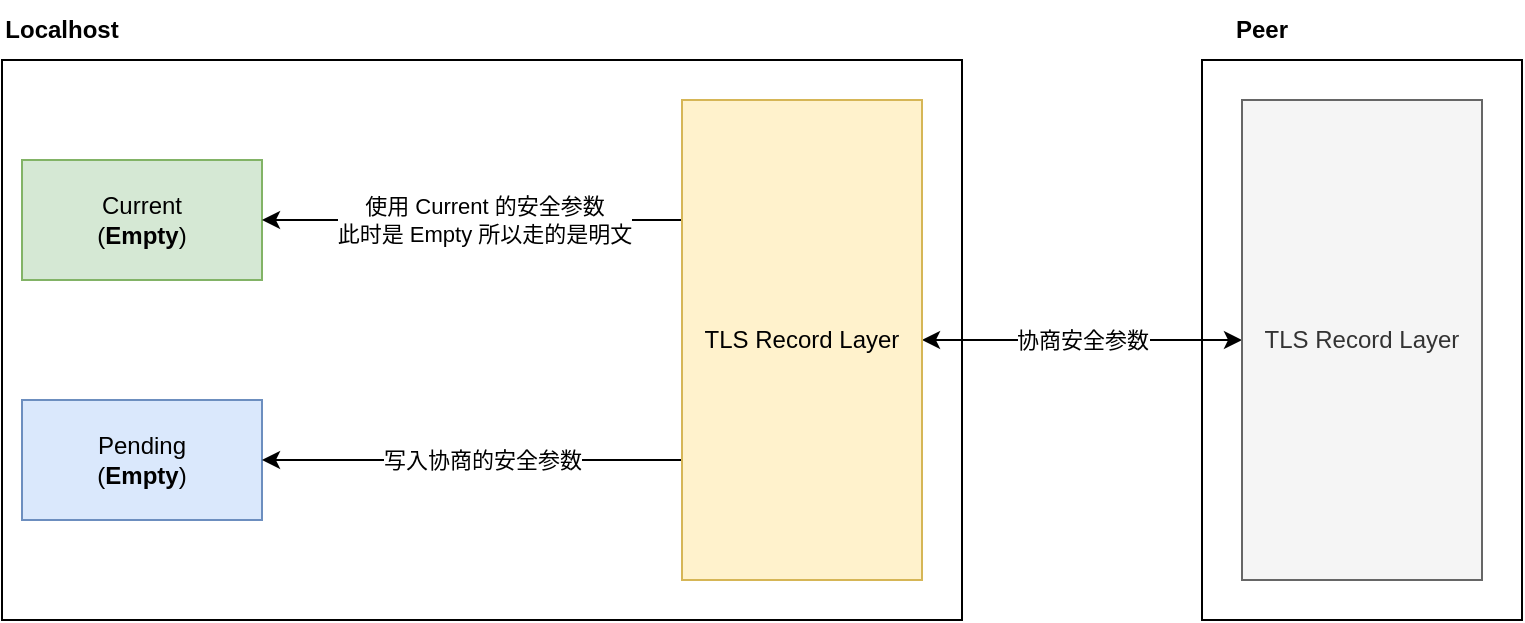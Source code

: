 <mxfile version="20.2.8" type="device"><diagram id="kOfT7vHfEHX9SwHqaGYW" name="第 1 页"><mxGraphModel dx="1038" dy="546" grid="1" gridSize="10" guides="1" tooltips="1" connect="1" arrows="1" fold="1" page="1" pageScale="1" pageWidth="827" pageHeight="1169" math="0" shadow="0"><root><mxCell id="0"/><mxCell id="1" parent="0"/><mxCell id="TLza2ZUhr2-YPL4Xitgf-1" value="" style="rounded=0;whiteSpace=wrap;html=1;" vertex="1" parent="1"><mxGeometry x="650" y="140" width="160" height="280" as="geometry"/></mxCell><mxCell id="TLza2ZUhr2-YPL4Xitgf-2" value="" style="rounded=0;whiteSpace=wrap;html=1;" vertex="1" parent="1"><mxGeometry x="50" y="140" width="480" height="280" as="geometry"/></mxCell><mxCell id="TLza2ZUhr2-YPL4Xitgf-3" value="Pending&lt;br&gt;(&lt;b&gt;Empty&lt;/b&gt;)" style="rounded=0;whiteSpace=wrap;html=1;fillColor=#dae8fc;strokeColor=#6c8ebf;" vertex="1" parent="1"><mxGeometry x="60" y="310" width="120" height="60" as="geometry"/></mxCell><mxCell id="TLza2ZUhr2-YPL4Xitgf-4" value="Current&lt;br&gt;(&lt;b&gt;Empty&lt;/b&gt;)" style="rounded=0;whiteSpace=wrap;html=1;fillColor=#d5e8d4;strokeColor=#82b366;" vertex="1" parent="1"><mxGeometry x="60" y="190" width="120" height="60" as="geometry"/></mxCell><mxCell id="TLza2ZUhr2-YPL4Xitgf-5" style="edgeStyle=orthogonalEdgeStyle;rounded=0;orthogonalLoop=1;jettySize=auto;html=1;exitX=1;exitY=0.5;exitDx=0;exitDy=0;entryX=0;entryY=0.5;entryDx=0;entryDy=0;startArrow=classic;startFill=1;" edge="1" parent="1" source="TLza2ZUhr2-YPL4Xitgf-7" target="TLza2ZUhr2-YPL4Xitgf-8"><mxGeometry relative="1" as="geometry"/></mxCell><mxCell id="TLza2ZUhr2-YPL4Xitgf-6" value="协商安全参数" style="edgeLabel;html=1;align=center;verticalAlign=middle;resizable=0;points=[];" vertex="1" connectable="0" parent="TLza2ZUhr2-YPL4Xitgf-5"><mxGeometry x="-0.29" y="2" relative="1" as="geometry"><mxPoint x="23" y="2" as="offset"/></mxGeometry></mxCell><mxCell id="TLza2ZUhr2-YPL4Xitgf-11" style="edgeStyle=orthogonalEdgeStyle;rounded=0;orthogonalLoop=1;jettySize=auto;html=1;exitX=0;exitY=0.25;exitDx=0;exitDy=0;" edge="1" parent="1" source="TLza2ZUhr2-YPL4Xitgf-7" target="TLza2ZUhr2-YPL4Xitgf-4"><mxGeometry relative="1" as="geometry"/></mxCell><mxCell id="TLza2ZUhr2-YPL4Xitgf-12" value="使用 Current 的安全参数&lt;br&gt;此时是 Empty 所以走的是明文" style="edgeLabel;html=1;align=center;verticalAlign=middle;resizable=0;points=[];" vertex="1" connectable="0" parent="TLza2ZUhr2-YPL4Xitgf-11"><mxGeometry x="0.359" y="-1" relative="1" as="geometry"><mxPoint x="43" y="1" as="offset"/></mxGeometry></mxCell><mxCell id="TLza2ZUhr2-YPL4Xitgf-13" style="edgeStyle=orthogonalEdgeStyle;rounded=0;orthogonalLoop=1;jettySize=auto;html=1;exitX=0;exitY=0.75;exitDx=0;exitDy=0;entryX=1;entryY=0.5;entryDx=0;entryDy=0;" edge="1" parent="1" source="TLza2ZUhr2-YPL4Xitgf-7" target="TLza2ZUhr2-YPL4Xitgf-3"><mxGeometry relative="1" as="geometry"/></mxCell><mxCell id="TLza2ZUhr2-YPL4Xitgf-14" value="写入协商的安全参数" style="edgeLabel;html=1;align=center;verticalAlign=middle;resizable=0;points=[];" vertex="1" connectable="0" parent="TLza2ZUhr2-YPL4Xitgf-13"><mxGeometry x="0.293" y="-3" relative="1" as="geometry"><mxPoint x="36" y="3" as="offset"/></mxGeometry></mxCell><mxCell id="TLza2ZUhr2-YPL4Xitgf-7" value="TLS Record Layer" style="rounded=0;whiteSpace=wrap;html=1;fillColor=#fff2cc;strokeColor=#d6b656;" vertex="1" parent="1"><mxGeometry x="390" y="160" width="120" height="240" as="geometry"/></mxCell><mxCell id="TLza2ZUhr2-YPL4Xitgf-8" value="TLS Record Layer" style="rounded=0;whiteSpace=wrap;html=1;fillColor=#f5f5f5;fontColor=#333333;strokeColor=#666666;" vertex="1" parent="1"><mxGeometry x="670" y="160" width="120" height="240" as="geometry"/></mxCell><mxCell id="TLza2ZUhr2-YPL4Xitgf-9" value="Localhost" style="text;html=1;strokeColor=none;fillColor=none;align=center;verticalAlign=middle;whiteSpace=wrap;rounded=0;fontStyle=1" vertex="1" parent="1"><mxGeometry x="50" y="110" width="60" height="30" as="geometry"/></mxCell><mxCell id="TLza2ZUhr2-YPL4Xitgf-10" value="Peer" style="text;html=1;strokeColor=none;fillColor=none;align=center;verticalAlign=middle;whiteSpace=wrap;rounded=0;fontStyle=1" vertex="1" parent="1"><mxGeometry x="650" y="110" width="60" height="30" as="geometry"/></mxCell></root></mxGraphModel></diagram></mxfile>